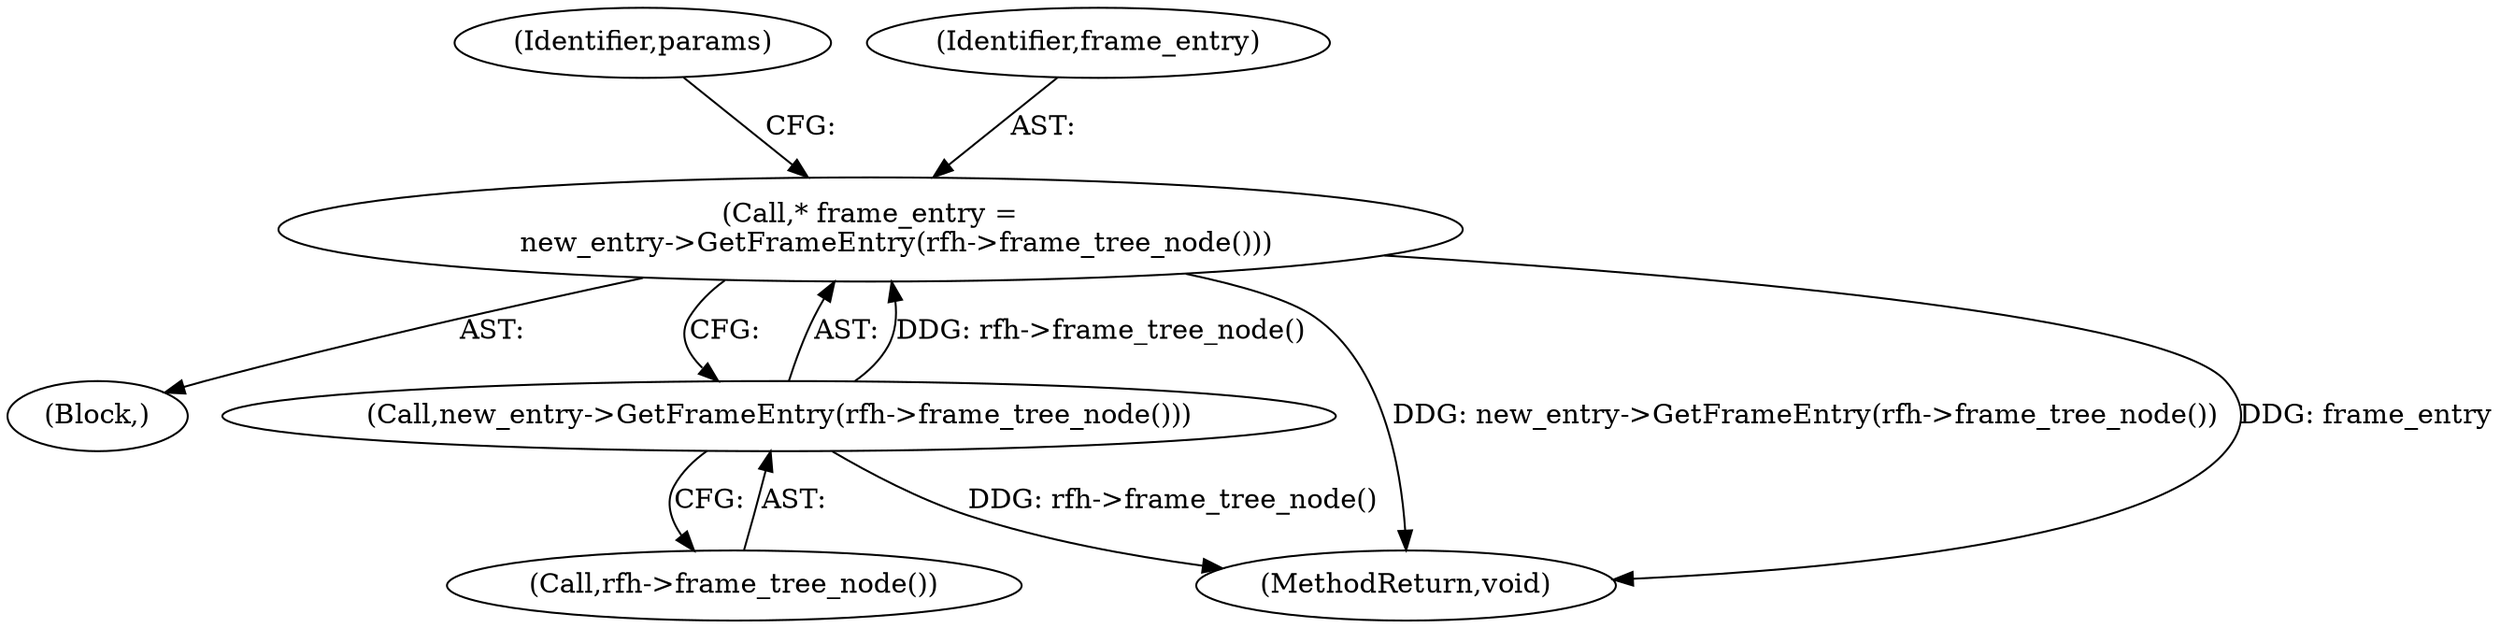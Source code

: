 digraph "0_Chrome_c32cd2069ae8062b52e5b7b1faf5936bd71a583a_0@pointer" {
"1000234" [label="(Call,* frame_entry =\n      new_entry->GetFrameEntry(rfh->frame_tree_node()))"];
"1000236" [label="(Call,new_entry->GetFrameEntry(rfh->frame_tree_node()))"];
"1000234" [label="(Call,* frame_entry =\n      new_entry->GetFrameEntry(rfh->frame_tree_node()))"];
"1000106" [label="(Block,)"];
"1000291" [label="(MethodReturn,void)"];
"1000236" [label="(Call,new_entry->GetFrameEntry(rfh->frame_tree_node()))"];
"1000240" [label="(Identifier,params)"];
"1000237" [label="(Call,rfh->frame_tree_node())"];
"1000235" [label="(Identifier,frame_entry)"];
"1000234" -> "1000106"  [label="AST: "];
"1000234" -> "1000236"  [label="CFG: "];
"1000235" -> "1000234"  [label="AST: "];
"1000236" -> "1000234"  [label="AST: "];
"1000240" -> "1000234"  [label="CFG: "];
"1000234" -> "1000291"  [label="DDG: new_entry->GetFrameEntry(rfh->frame_tree_node())"];
"1000234" -> "1000291"  [label="DDG: frame_entry"];
"1000236" -> "1000234"  [label="DDG: rfh->frame_tree_node()"];
"1000236" -> "1000237"  [label="CFG: "];
"1000237" -> "1000236"  [label="AST: "];
"1000236" -> "1000291"  [label="DDG: rfh->frame_tree_node()"];
}
